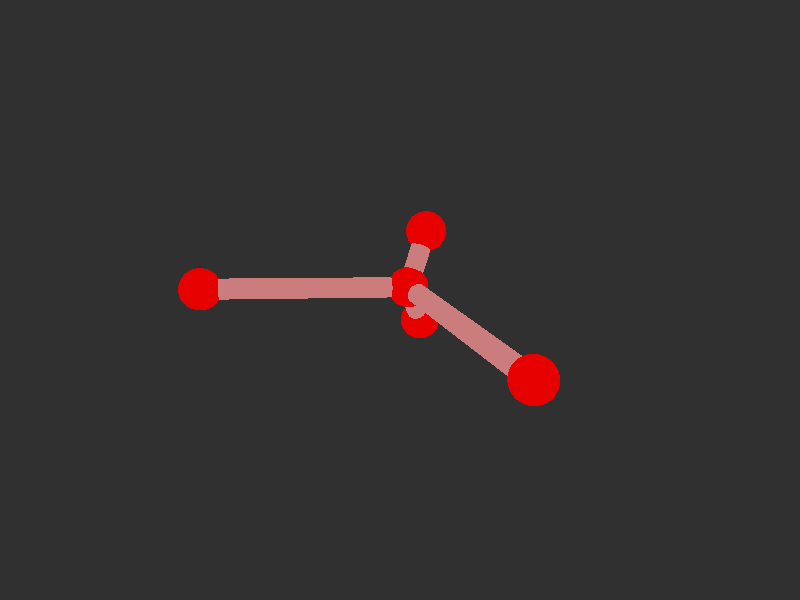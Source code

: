 #version 3.7; 
    global_settings { assumed_gamma 1.0 }
    

    camera {
    location  <20, 20, 20>
    right     x*image_width/image_height
    look_at   <0, 0, 0>
    angle 58
    }

    background { color rgb<1,1,1>*0.03 }


    light_source { <-20, 30, -25> color red 0.6 green 0.6 blue 0.6 }
    light_source { < 20, 30, -25> color red 0.6 green 0.6 blue 0.6 }
    
    #declare m = 1;
    union {

    union {
    sphere { m*<-1.2018569894100124,-0.1307640992174561,-0.620817873295491>, 1 }        
    sphere {  m*<1.5832185632535922,1.4513402109451676,8.852094282718907>, 1 }
    sphere {  m*<6.758539603296544,0.6905838594040049,-6.617524680513337>, 1 }
    sphere {  m*<-3.2624269672491697,1.9017119129408298,-1.41014354782785>, 1}
    sphere { m*<-2.364790396007538,-2.8842278823365075,-0.8741572822876046>, 1 }    

        pigment { color rgb<0.8,0,0>  }
    finish { ambient 0.1 diffuse 0.7 phong 1 }
    }    
    union {
    cylinder { m*<1.5832185632535922,1.4513402109451676,8.852094282718907>, <-1.2018569894100124,-0.1307640992174561,-0.620817873295491>, 0.5 }
    cylinder { m*<6.758539603296544,0.6905838594040049,-6.617524680513337>, <-1.2018569894100124,-0.1307640992174561,-0.620817873295491>, 0.5}
    cylinder { m*<-3.2624269672491697,1.9017119129408298,-1.41014354782785>, <-1.2018569894100124,-0.1307640992174561,-0.620817873295491>, 0.5 }
    cylinder {  m*<-2.364790396007538,-2.8842278823365075,-0.8741572822876046>, <-1.2018569894100124,-0.1307640992174561,-0.620817873295491>, 0.5}

    pigment { color rgb<0.6,.2,.2>  }
    finish { ambient 0.1 diffuse 0.7 phong 1 }    
    }
    
    // rotate <0, 0, 0>
    }
    